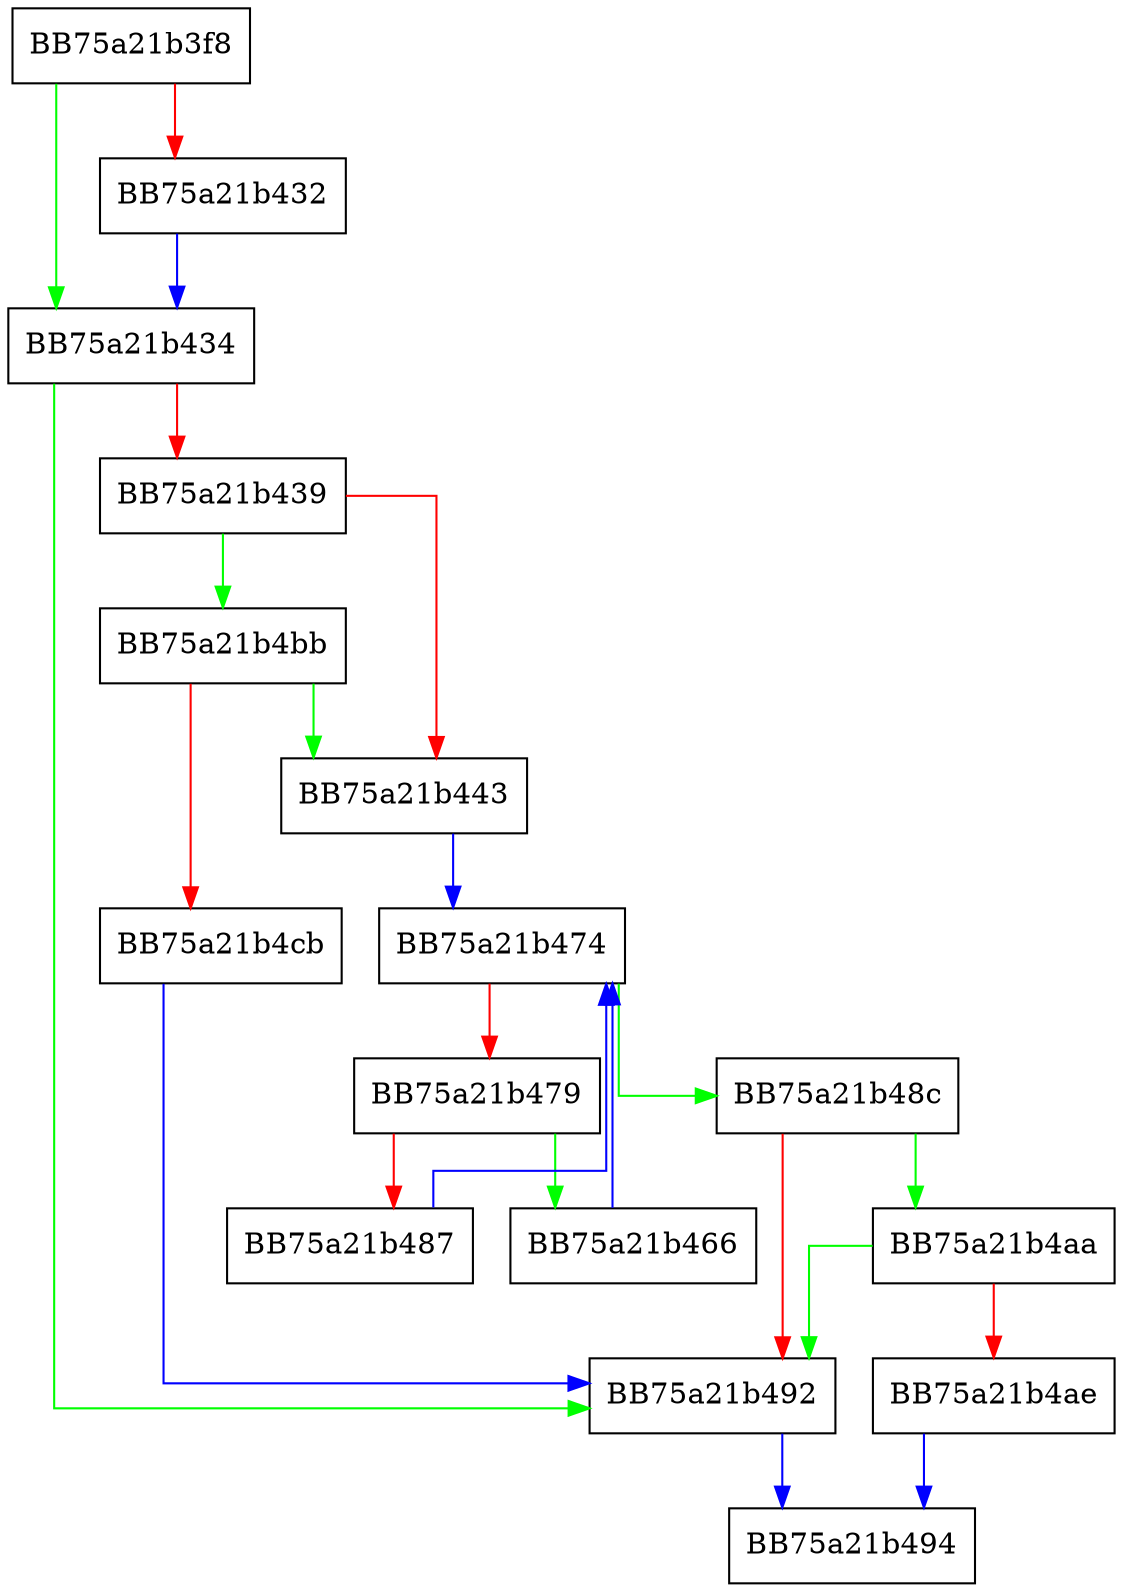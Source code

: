 digraph __gpa_by_index_and_id {
  node [shape="box"];
  graph [splines=ortho];
  BB75a21b3f8 -> BB75a21b434 [color="green"];
  BB75a21b3f8 -> BB75a21b432 [color="red"];
  BB75a21b432 -> BB75a21b434 [color="blue"];
  BB75a21b434 -> BB75a21b492 [color="green"];
  BB75a21b434 -> BB75a21b439 [color="red"];
  BB75a21b439 -> BB75a21b4bb [color="green"];
  BB75a21b439 -> BB75a21b443 [color="red"];
  BB75a21b443 -> BB75a21b474 [color="blue"];
  BB75a21b466 -> BB75a21b474 [color="blue"];
  BB75a21b474 -> BB75a21b48c [color="green"];
  BB75a21b474 -> BB75a21b479 [color="red"];
  BB75a21b479 -> BB75a21b466 [color="green"];
  BB75a21b479 -> BB75a21b487 [color="red"];
  BB75a21b487 -> BB75a21b474 [color="blue"];
  BB75a21b48c -> BB75a21b4aa [color="green"];
  BB75a21b48c -> BB75a21b492 [color="red"];
  BB75a21b492 -> BB75a21b494 [color="blue"];
  BB75a21b4aa -> BB75a21b492 [color="green"];
  BB75a21b4aa -> BB75a21b4ae [color="red"];
  BB75a21b4ae -> BB75a21b494 [color="blue"];
  BB75a21b4bb -> BB75a21b443 [color="green"];
  BB75a21b4bb -> BB75a21b4cb [color="red"];
  BB75a21b4cb -> BB75a21b492 [color="blue"];
}